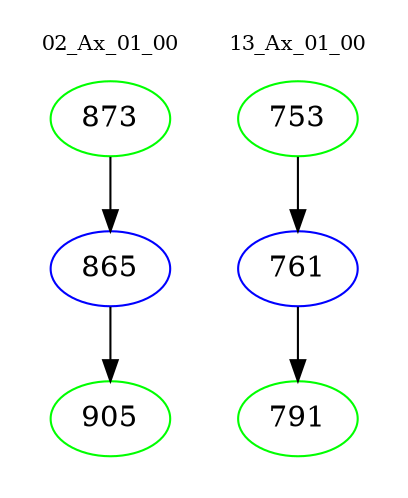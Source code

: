 digraph{
subgraph cluster_0 {
color = white
label = "02_Ax_01_00";
fontsize=10;
T0_873 [label="873", color="green"]
T0_873 -> T0_865 [color="black"]
T0_865 [label="865", color="blue"]
T0_865 -> T0_905 [color="black"]
T0_905 [label="905", color="green"]
}
subgraph cluster_1 {
color = white
label = "13_Ax_01_00";
fontsize=10;
T1_753 [label="753", color="green"]
T1_753 -> T1_761 [color="black"]
T1_761 [label="761", color="blue"]
T1_761 -> T1_791 [color="black"]
T1_791 [label="791", color="green"]
}
}
